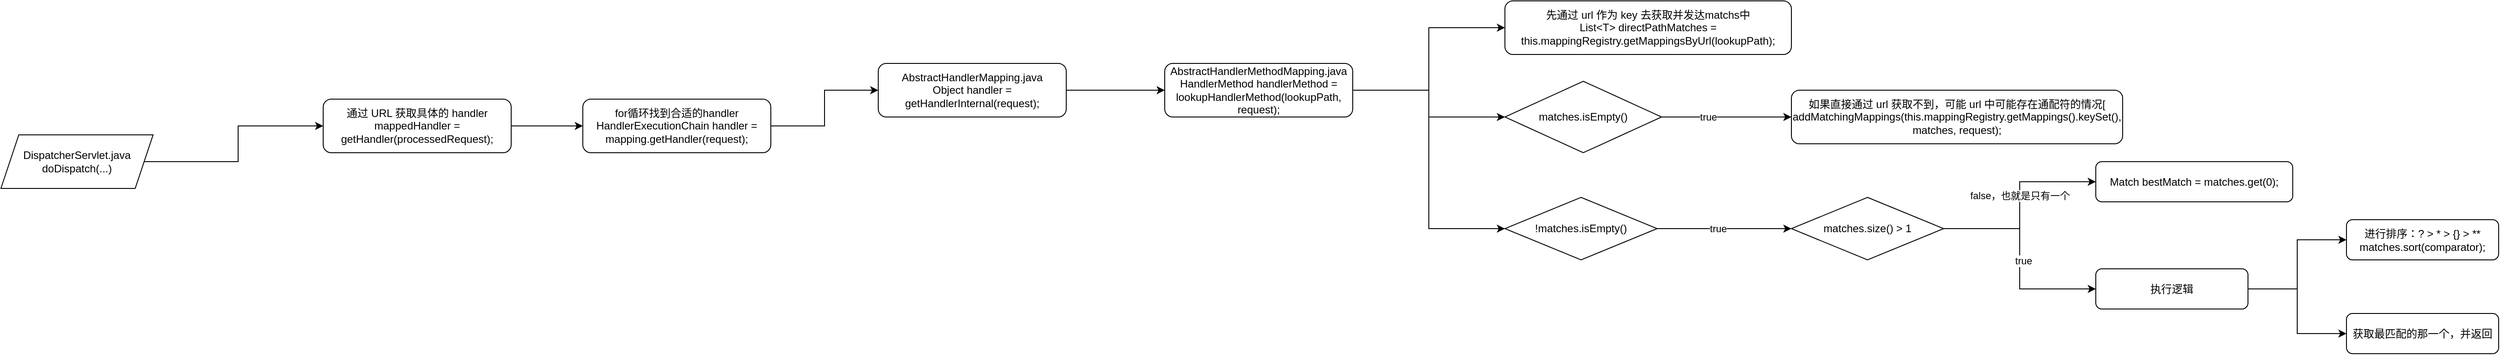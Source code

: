 <mxfile version="16.1.2" type="github">
  <diagram id="awkxMe9VgpwPjlktksfE" name="第 1 页">
    <mxGraphModel dx="1351" dy="4054" grid="1" gridSize="10" guides="1" tooltips="1" connect="1" arrows="1" fold="1" page="1" pageScale="1" pageWidth="2339" pageHeight="3300" math="0" shadow="0">
      <root>
        <mxCell id="0" />
        <mxCell id="1" parent="0" />
        <mxCell id="VWh1zfDzu2o1qfI7YsTY-4" style="edgeStyle=orthogonalEdgeStyle;rounded=0;orthogonalLoop=1;jettySize=auto;html=1;exitX=1;exitY=0.5;exitDx=0;exitDy=0;entryX=0;entryY=0.5;entryDx=0;entryDy=0;" edge="1" parent="1" source="VWh1zfDzu2o1qfI7YsTY-2" target="VWh1zfDzu2o1qfI7YsTY-3">
          <mxGeometry relative="1" as="geometry" />
        </mxCell>
        <mxCell id="VWh1zfDzu2o1qfI7YsTY-2" value="&lt;span&gt;DispatcherServlet.java&lt;br&gt;doDispatch(...)&lt;/span&gt;" style="shape=parallelogram;perimeter=parallelogramPerimeter;whiteSpace=wrap;html=1;fixedSize=1;" vertex="1" parent="1">
          <mxGeometry x="300" y="110" width="170" height="60" as="geometry" />
        </mxCell>
        <mxCell id="VWh1zfDzu2o1qfI7YsTY-6" style="edgeStyle=orthogonalEdgeStyle;rounded=0;orthogonalLoop=1;jettySize=auto;html=1;exitX=1;exitY=0.5;exitDx=0;exitDy=0;entryX=0;entryY=0.5;entryDx=0;entryDy=0;" edge="1" parent="1" source="VWh1zfDzu2o1qfI7YsTY-3" target="VWh1zfDzu2o1qfI7YsTY-5">
          <mxGeometry relative="1" as="geometry" />
        </mxCell>
        <mxCell id="VWh1zfDzu2o1qfI7YsTY-3" value="通过 URL 获取具体的 handler&lt;br&gt;mappedHandler = getHandler(processedRequest);" style="rounded=1;whiteSpace=wrap;html=1;" vertex="1" parent="1">
          <mxGeometry x="660" y="70" width="210" height="60" as="geometry" />
        </mxCell>
        <mxCell id="VWh1zfDzu2o1qfI7YsTY-8" style="edgeStyle=orthogonalEdgeStyle;rounded=0;orthogonalLoop=1;jettySize=auto;html=1;exitX=1;exitY=0.5;exitDx=0;exitDy=0;" edge="1" parent="1" source="VWh1zfDzu2o1qfI7YsTY-5" target="VWh1zfDzu2o1qfI7YsTY-7">
          <mxGeometry relative="1" as="geometry" />
        </mxCell>
        <mxCell id="VWh1zfDzu2o1qfI7YsTY-5" value="for循环找到合适的handler&lt;br&gt;HandlerExecutionChain handler = mapping.getHandler(request);" style="rounded=1;whiteSpace=wrap;html=1;" vertex="1" parent="1">
          <mxGeometry x="950" y="70" width="210" height="60" as="geometry" />
        </mxCell>
        <mxCell id="VWh1zfDzu2o1qfI7YsTY-10" style="edgeStyle=orthogonalEdgeStyle;rounded=0;orthogonalLoop=1;jettySize=auto;html=1;exitX=1;exitY=0.5;exitDx=0;exitDy=0;entryX=0;entryY=0.5;entryDx=0;entryDy=0;" edge="1" parent="1" source="VWh1zfDzu2o1qfI7YsTY-7" target="VWh1zfDzu2o1qfI7YsTY-9">
          <mxGeometry relative="1" as="geometry" />
        </mxCell>
        <mxCell id="VWh1zfDzu2o1qfI7YsTY-7" value="AbstractHandlerMapping.java&lt;br&gt;Object handler = getHandlerInternal(request);" style="rounded=1;whiteSpace=wrap;html=1;" vertex="1" parent="1">
          <mxGeometry x="1280" y="30" width="210" height="60" as="geometry" />
        </mxCell>
        <mxCell id="VWh1zfDzu2o1qfI7YsTY-12" style="edgeStyle=orthogonalEdgeStyle;rounded=0;orthogonalLoop=1;jettySize=auto;html=1;exitX=1;exitY=0.5;exitDx=0;exitDy=0;entryX=0;entryY=0.5;entryDx=0;entryDy=0;" edge="1" parent="1" source="VWh1zfDzu2o1qfI7YsTY-9" target="VWh1zfDzu2o1qfI7YsTY-11">
          <mxGeometry relative="1" as="geometry" />
        </mxCell>
        <mxCell id="VWh1zfDzu2o1qfI7YsTY-14" style="edgeStyle=orthogonalEdgeStyle;rounded=0;orthogonalLoop=1;jettySize=auto;html=1;exitX=1;exitY=0.5;exitDx=0;exitDy=0;entryX=0;entryY=0.5;entryDx=0;entryDy=0;" edge="1" parent="1" source="VWh1zfDzu2o1qfI7YsTY-9" target="VWh1zfDzu2o1qfI7YsTY-17">
          <mxGeometry relative="1" as="geometry" />
        </mxCell>
        <mxCell id="VWh1zfDzu2o1qfI7YsTY-16" style="edgeStyle=orthogonalEdgeStyle;rounded=0;orthogonalLoop=1;jettySize=auto;html=1;exitX=1;exitY=0.5;exitDx=0;exitDy=0;entryX=0;entryY=0.5;entryDx=0;entryDy=0;" edge="1" parent="1" source="VWh1zfDzu2o1qfI7YsTY-9" target="VWh1zfDzu2o1qfI7YsTY-18">
          <mxGeometry relative="1" as="geometry" />
        </mxCell>
        <mxCell id="VWh1zfDzu2o1qfI7YsTY-9" value="AbstractHandlerMethodMapping.java&lt;br&gt;HandlerMethod handlerMethod = lookupHandlerMethod(lookupPath, request);" style="rounded=1;whiteSpace=wrap;html=1;" vertex="1" parent="1">
          <mxGeometry x="1600" y="30" width="210" height="60" as="geometry" />
        </mxCell>
        <mxCell id="VWh1zfDzu2o1qfI7YsTY-11" value="先通过 url 作为 key 去获取并发达matchs中&lt;br&gt;List&amp;lt;T&amp;gt; directPathMatches = this.mappingRegistry.getMappingsByUrl(lookupPath);" style="rounded=1;whiteSpace=wrap;html=1;" vertex="1" parent="1">
          <mxGeometry x="1980" y="-40" width="320" height="60" as="geometry" />
        </mxCell>
        <mxCell id="VWh1zfDzu2o1qfI7YsTY-13" value="如果直接通过 url 获取不到，可能 url 中可能存在通配符的情况[&lt;br&gt;addMatchingMappings(this.mappingRegistry.getMappings().keySet(), matches, request);" style="rounded=1;whiteSpace=wrap;html=1;" vertex="1" parent="1">
          <mxGeometry x="2300" y="60" width="370" height="60" as="geometry" />
        </mxCell>
        <mxCell id="VWh1zfDzu2o1qfI7YsTY-34" style="edgeStyle=orthogonalEdgeStyle;rounded=0;orthogonalLoop=1;jettySize=auto;html=1;exitX=1;exitY=0.5;exitDx=0;exitDy=0;entryX=0;entryY=0.5;entryDx=0;entryDy=0;" edge="1" parent="1" source="VWh1zfDzu2o1qfI7YsTY-15" target="VWh1zfDzu2o1qfI7YsTY-33">
          <mxGeometry relative="1" as="geometry" />
        </mxCell>
        <mxCell id="VWh1zfDzu2o1qfI7YsTY-36" style="edgeStyle=orthogonalEdgeStyle;rounded=0;orthogonalLoop=1;jettySize=auto;html=1;exitX=1;exitY=0.5;exitDx=0;exitDy=0;entryX=0;entryY=0.5;entryDx=0;entryDy=0;" edge="1" parent="1" source="VWh1zfDzu2o1qfI7YsTY-15" target="VWh1zfDzu2o1qfI7YsTY-35">
          <mxGeometry relative="1" as="geometry" />
        </mxCell>
        <mxCell id="VWh1zfDzu2o1qfI7YsTY-15" value="执行逻辑" style="rounded=1;whiteSpace=wrap;html=1;" vertex="1" parent="1">
          <mxGeometry x="2640" y="260" width="170" height="45" as="geometry" />
        </mxCell>
        <mxCell id="VWh1zfDzu2o1qfI7YsTY-20" style="edgeStyle=orthogonalEdgeStyle;rounded=0;orthogonalLoop=1;jettySize=auto;html=1;exitX=1;exitY=0.5;exitDx=0;exitDy=0;" edge="1" parent="1" source="VWh1zfDzu2o1qfI7YsTY-17" target="VWh1zfDzu2o1qfI7YsTY-13">
          <mxGeometry relative="1" as="geometry" />
        </mxCell>
        <mxCell id="VWh1zfDzu2o1qfI7YsTY-22" value="true" style="edgeLabel;html=1;align=center;verticalAlign=middle;resizable=0;points=[];" vertex="1" connectable="0" parent="VWh1zfDzu2o1qfI7YsTY-20">
          <mxGeometry x="-0.282" relative="1" as="geometry">
            <mxPoint as="offset" />
          </mxGeometry>
        </mxCell>
        <mxCell id="VWh1zfDzu2o1qfI7YsTY-17" value="matches.isEmpty()" style="rhombus;whiteSpace=wrap;html=1;" vertex="1" parent="1">
          <mxGeometry x="1980" y="50" width="175" height="80" as="geometry" />
        </mxCell>
        <mxCell id="VWh1zfDzu2o1qfI7YsTY-23" style="edgeStyle=orthogonalEdgeStyle;rounded=0;orthogonalLoop=1;jettySize=auto;html=1;exitX=1;exitY=0.5;exitDx=0;exitDy=0;entryX=0;entryY=0.5;entryDx=0;entryDy=0;" edge="1" parent="1" source="VWh1zfDzu2o1qfI7YsTY-18" target="VWh1zfDzu2o1qfI7YsTY-27">
          <mxGeometry relative="1" as="geometry" />
        </mxCell>
        <mxCell id="VWh1zfDzu2o1qfI7YsTY-24" value="true" style="edgeLabel;html=1;align=center;verticalAlign=middle;resizable=0;points=[];" vertex="1" connectable="0" parent="VWh1zfDzu2o1qfI7YsTY-23">
          <mxGeometry x="-0.093" relative="1" as="geometry">
            <mxPoint as="offset" />
          </mxGeometry>
        </mxCell>
        <mxCell id="VWh1zfDzu2o1qfI7YsTY-18" value="!matches.isEmpty()" style="rhombus;whiteSpace=wrap;html=1;" vertex="1" parent="1">
          <mxGeometry x="1980" y="180" width="170" height="70" as="geometry" />
        </mxCell>
        <mxCell id="VWh1zfDzu2o1qfI7YsTY-29" style="edgeStyle=orthogonalEdgeStyle;rounded=0;orthogonalLoop=1;jettySize=auto;html=1;exitX=1;exitY=0.5;exitDx=0;exitDy=0;entryX=0;entryY=0.5;entryDx=0;entryDy=0;" edge="1" parent="1" source="VWh1zfDzu2o1qfI7YsTY-27" target="VWh1zfDzu2o1qfI7YsTY-28">
          <mxGeometry relative="1" as="geometry" />
        </mxCell>
        <mxCell id="VWh1zfDzu2o1qfI7YsTY-30" value="false，也就是只有一个" style="edgeLabel;html=1;align=center;verticalAlign=middle;resizable=0;points=[];" vertex="1" connectable="0" parent="VWh1zfDzu2o1qfI7YsTY-29">
          <mxGeometry x="0.097" relative="1" as="geometry">
            <mxPoint as="offset" />
          </mxGeometry>
        </mxCell>
        <mxCell id="VWh1zfDzu2o1qfI7YsTY-31" style="edgeStyle=orthogonalEdgeStyle;rounded=0;orthogonalLoop=1;jettySize=auto;html=1;exitX=1;exitY=0.5;exitDx=0;exitDy=0;entryX=0;entryY=0.5;entryDx=0;entryDy=0;" edge="1" parent="1" source="VWh1zfDzu2o1qfI7YsTY-27" target="VWh1zfDzu2o1qfI7YsTY-15">
          <mxGeometry relative="1" as="geometry" />
        </mxCell>
        <mxCell id="VWh1zfDzu2o1qfI7YsTY-32" value="true" style="edgeLabel;html=1;align=center;verticalAlign=middle;resizable=0;points=[];" vertex="1" connectable="0" parent="VWh1zfDzu2o1qfI7YsTY-31">
          <mxGeometry x="0.019" y="4" relative="1" as="geometry">
            <mxPoint as="offset" />
          </mxGeometry>
        </mxCell>
        <mxCell id="VWh1zfDzu2o1qfI7YsTY-27" value="matches.size() &amp;gt; 1" style="rhombus;whiteSpace=wrap;html=1;" vertex="1" parent="1">
          <mxGeometry x="2300" y="180" width="170" height="70" as="geometry" />
        </mxCell>
        <mxCell id="VWh1zfDzu2o1qfI7YsTY-28" value="Match bestMatch = matches.get(0);" style="rounded=1;whiteSpace=wrap;html=1;" vertex="1" parent="1">
          <mxGeometry x="2640" y="140" width="220" height="45" as="geometry" />
        </mxCell>
        <mxCell id="VWh1zfDzu2o1qfI7YsTY-33" value="进行排序：? &amp;gt; * &amp;gt; {} &amp;gt; **&lt;br&gt;matches.sort(comparator);" style="rounded=1;whiteSpace=wrap;html=1;" vertex="1" parent="1">
          <mxGeometry x="2920" y="205" width="170" height="45" as="geometry" />
        </mxCell>
        <mxCell id="VWh1zfDzu2o1qfI7YsTY-35" value="获取最匹配的那一个，并返回" style="rounded=1;whiteSpace=wrap;html=1;" vertex="1" parent="1">
          <mxGeometry x="2920" y="310" width="170" height="45" as="geometry" />
        </mxCell>
      </root>
    </mxGraphModel>
  </diagram>
</mxfile>

